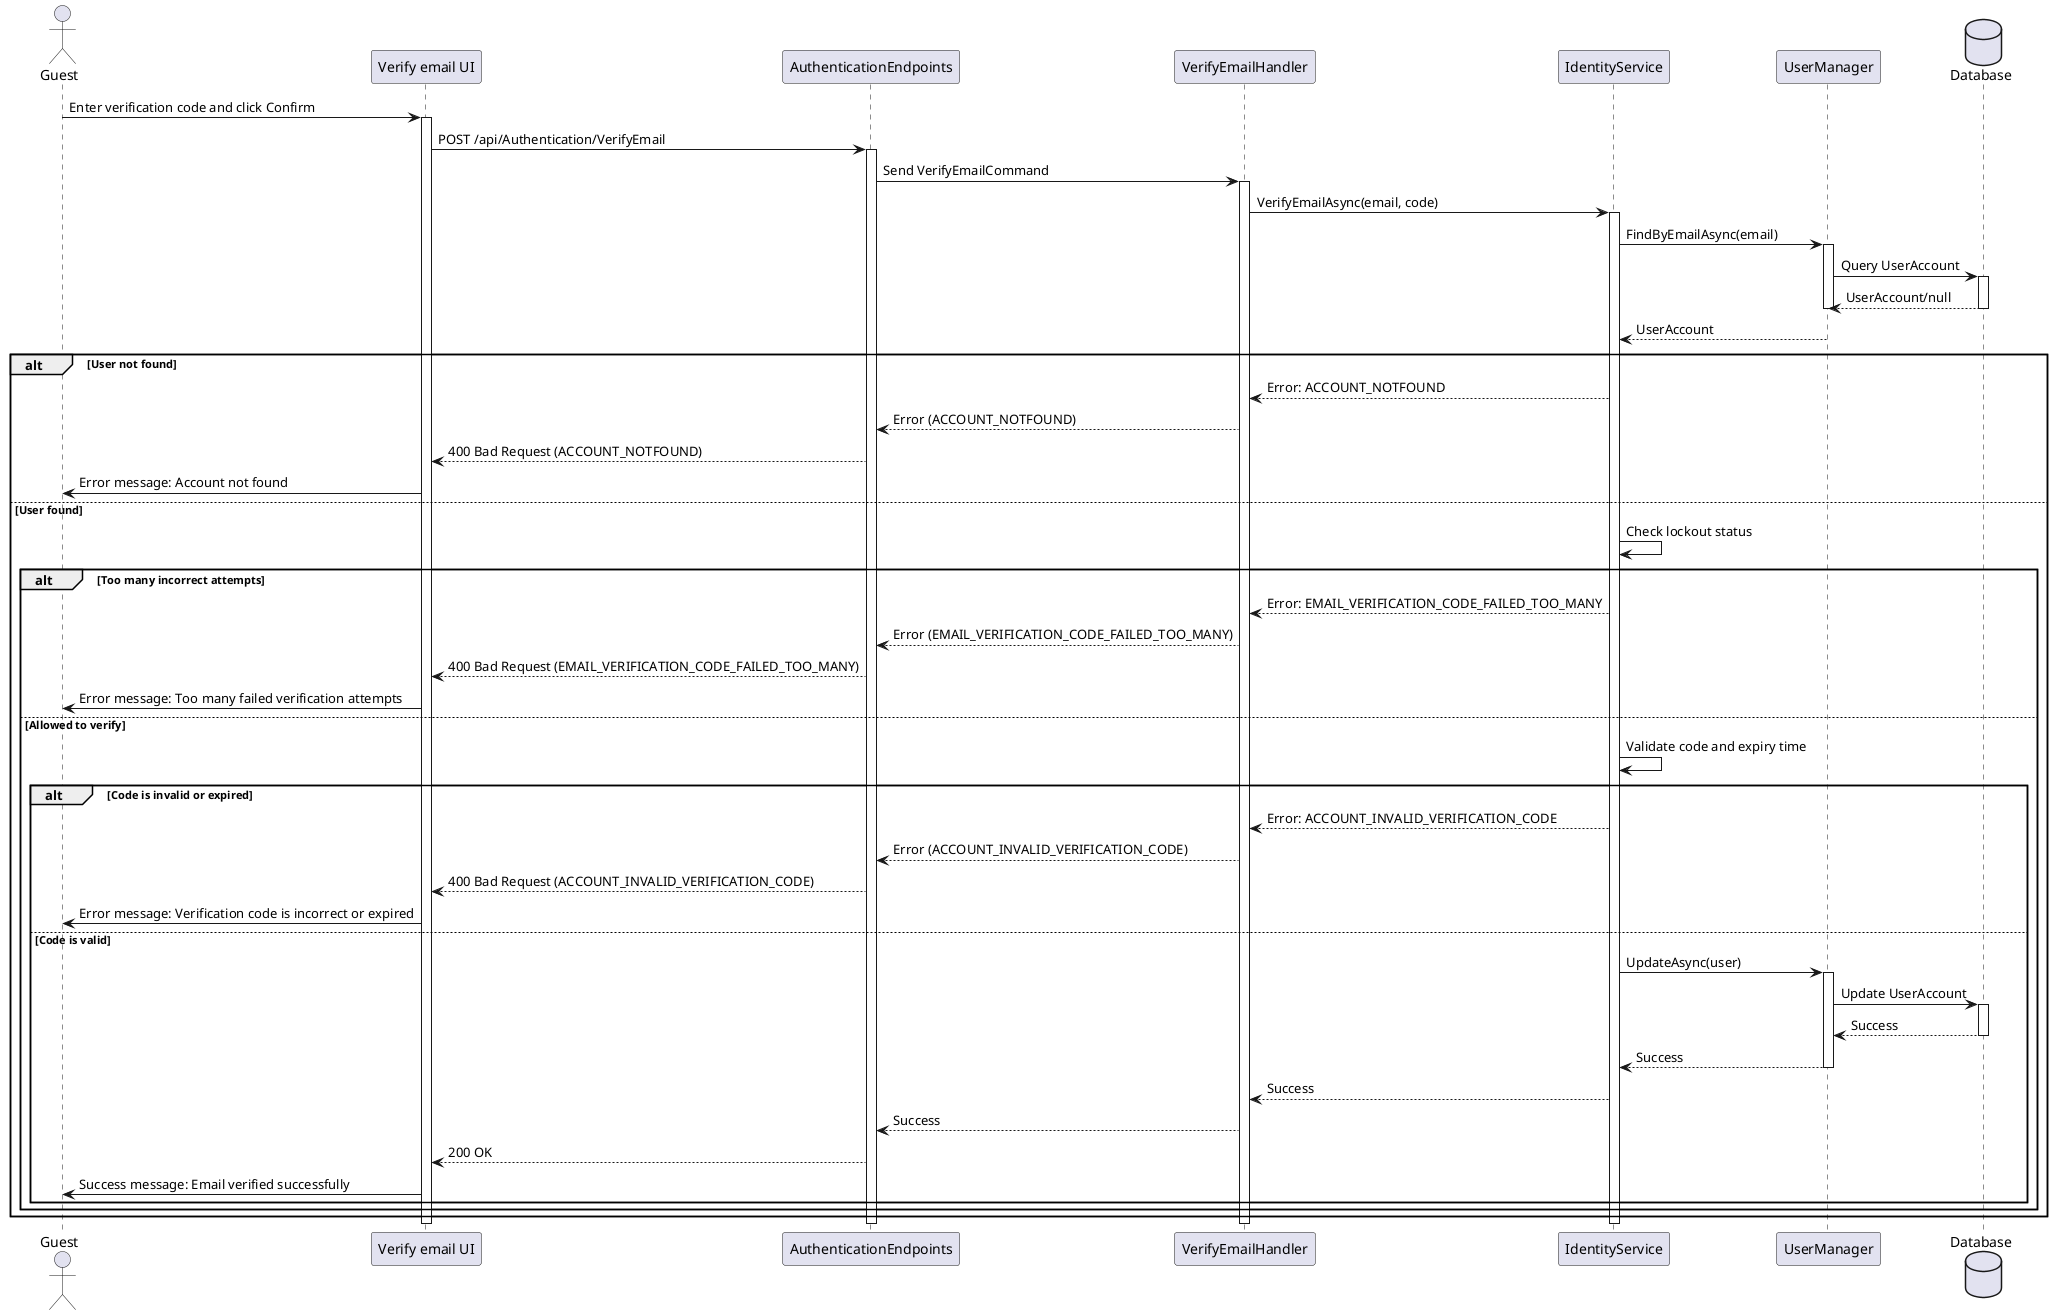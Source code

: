 @startuml
actor Guest as User
participant "Verify email UI" as UI
participant AuthenticationEndpoints
participant VerifyEmailHandler
participant IdentityService
participant UserManager
Database Database

User -> UI : Enter verification code and click Confirm
activate UI
UI -> AuthenticationEndpoints : POST /api/Authentication/VerifyEmail
activate AuthenticationEndpoints
AuthenticationEndpoints -> VerifyEmailHandler : Send VerifyEmailCommand
activate VerifyEmailHandler
VerifyEmailHandler -> IdentityService : VerifyEmailAsync(email, code)
activate IdentityService
IdentityService -> UserManager : FindByEmailAsync(email)
activate UserManager
UserManager -> Database : Query UserAccount
activate Database
Database --> UserManager : UserAccount/null
    deactivate UserManager
deactivate Database
    UserManager --> IdentityService : UserAccount

alt User not found
    IdentityService --> VerifyEmailHandler : Error: ACCOUNT_NOTFOUND
    VerifyEmailHandler --> AuthenticationEndpoints : Error (ACCOUNT_NOTFOUND)
    AuthenticationEndpoints --> UI : 400 Bad Request (ACCOUNT_NOTFOUND)
    UI -> User : Error message: Account not found
else User found
    IdentityService -> IdentityService : Check lockout status
    alt Too many incorrect attempts
        deactivate UserManager
        IdentityService --> VerifyEmailHandler : Error: EMAIL_VERIFICATION_CODE_FAILED_TOO_MANY
        VerifyEmailHandler --> AuthenticationEndpoints : Error (EMAIL_VERIFICATION_CODE_FAILED_TOO_MANY)
        AuthenticationEndpoints --> UI : 400 Bad Request (EMAIL_VERIFICATION_CODE_FAILED_TOO_MANY)
        UI -> User : Error message: Too many failed verification attempts
    else Allowed to verify
        IdentityService -> IdentityService : Validate code and expiry time
        alt Code is invalid or expired
            IdentityService --> VerifyEmailHandler : Error: ACCOUNT_INVALID_VERIFICATION_CODE
            VerifyEmailHandler --> AuthenticationEndpoints : Error (ACCOUNT_INVALID_VERIFICATION_CODE)
            AuthenticationEndpoints --> UI : 400 Bad Request (ACCOUNT_INVALID_VERIFICATION_CODE)
            UI -> User : Error message: Verification code is incorrect or expired
        else Code is valid
            IdentityService -> UserManager : UpdateAsync(user)
            activate UserManager
            UserManager -> Database : Update UserAccount
            activate Database
            Database --> UserManager : Success
            deactivate Database
            UserManager --> IdentityService : Success
            deactivate UserManager
            IdentityService --> VerifyEmailHandler : Success
            VerifyEmailHandler --> AuthenticationEndpoints : Success
            AuthenticationEndpoints --> UI : 200 OK
            UI -> User : Success message: Email verified successfully
        end
    end
end
deactivate IdentityService
deactivate VerifyEmailHandler
deactivate AuthenticationEndpoints
deactivate UI
@enduml